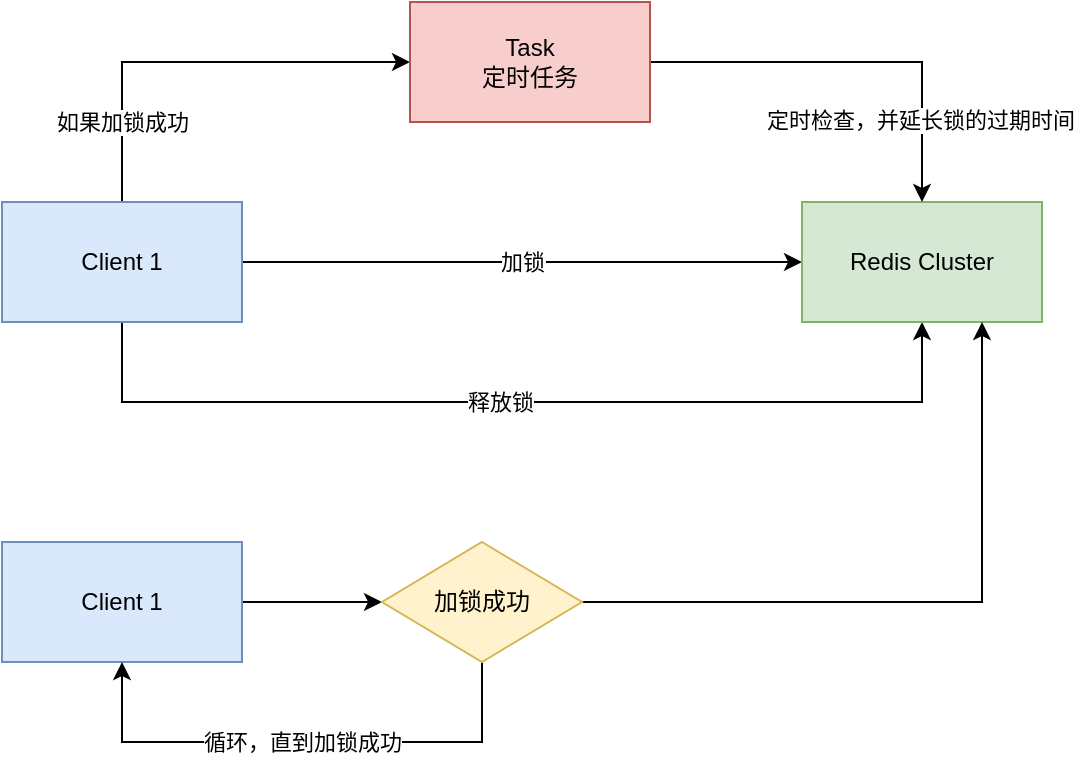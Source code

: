 <mxfile version="16.2.7" type="github">
  <diagram id="csS6xj0p1FMGxnhOgaVb" name="Page-1">
    <mxGraphModel dx="1186" dy="654" grid="1" gridSize="10" guides="1" tooltips="1" connect="1" arrows="1" fold="1" page="1" pageScale="1" pageWidth="827" pageHeight="1169" math="0" shadow="0">
      <root>
        <mxCell id="0" />
        <mxCell id="1" parent="0" />
        <mxCell id="evdlxrUFSpILPRqsL9f6-3" style="edgeStyle=orthogonalEdgeStyle;rounded=0;orthogonalLoop=1;jettySize=auto;html=1;exitX=1;exitY=0.5;exitDx=0;exitDy=0;" edge="1" parent="1" source="evdlxrUFSpILPRqsL9f6-1" target="evdlxrUFSpILPRqsL9f6-2">
          <mxGeometry relative="1" as="geometry" />
        </mxCell>
        <mxCell id="evdlxrUFSpILPRqsL9f6-4" value="加锁" style="edgeLabel;html=1;align=center;verticalAlign=middle;resizable=0;points=[];" vertex="1" connectable="0" parent="evdlxrUFSpILPRqsL9f6-3">
          <mxGeometry x="-0.093" y="1" relative="1" as="geometry">
            <mxPoint x="13" y="1" as="offset" />
          </mxGeometry>
        </mxCell>
        <mxCell id="evdlxrUFSpILPRqsL9f6-6" style="edgeStyle=orthogonalEdgeStyle;rounded=0;orthogonalLoop=1;jettySize=auto;html=1;exitX=0.5;exitY=0;exitDx=0;exitDy=0;entryX=0;entryY=0.5;entryDx=0;entryDy=0;" edge="1" parent="1" source="evdlxrUFSpILPRqsL9f6-1" target="evdlxrUFSpILPRqsL9f6-5">
          <mxGeometry relative="1" as="geometry" />
        </mxCell>
        <mxCell id="evdlxrUFSpILPRqsL9f6-8" value="如果加锁成功" style="edgeLabel;html=1;align=center;verticalAlign=middle;resizable=0;points=[];" vertex="1" connectable="0" parent="evdlxrUFSpILPRqsL9f6-6">
          <mxGeometry x="0.028" y="3" relative="1" as="geometry">
            <mxPoint x="-40" y="33" as="offset" />
          </mxGeometry>
        </mxCell>
        <mxCell id="evdlxrUFSpILPRqsL9f6-10" style="edgeStyle=orthogonalEdgeStyle;rounded=0;orthogonalLoop=1;jettySize=auto;html=1;exitX=0.5;exitY=1;exitDx=0;exitDy=0;entryX=0.5;entryY=1;entryDx=0;entryDy=0;" edge="1" parent="1" source="evdlxrUFSpILPRqsL9f6-1" target="evdlxrUFSpILPRqsL9f6-2">
          <mxGeometry relative="1" as="geometry">
            <Array as="points">
              <mxPoint x="214" y="300" />
              <mxPoint x="614" y="300" />
            </Array>
          </mxGeometry>
        </mxCell>
        <mxCell id="evdlxrUFSpILPRqsL9f6-11" value="释放锁" style="edgeLabel;html=1;align=center;verticalAlign=middle;resizable=0;points=[];" vertex="1" connectable="0" parent="evdlxrUFSpILPRqsL9f6-10">
          <mxGeometry x="-0.046" relative="1" as="geometry">
            <mxPoint as="offset" />
          </mxGeometry>
        </mxCell>
        <mxCell id="evdlxrUFSpILPRqsL9f6-1" value="Client 1" style="rounded=0;whiteSpace=wrap;html=1;fillColor=#dae8fc;strokeColor=#6c8ebf;" vertex="1" parent="1">
          <mxGeometry x="154" y="200" width="120" height="60" as="geometry" />
        </mxCell>
        <mxCell id="evdlxrUFSpILPRqsL9f6-2" value="Redis Cluster" style="rounded=0;whiteSpace=wrap;html=1;fillColor=#d5e8d4;strokeColor=#82b366;" vertex="1" parent="1">
          <mxGeometry x="554" y="200" width="120" height="60" as="geometry" />
        </mxCell>
        <mxCell id="evdlxrUFSpILPRqsL9f6-7" style="edgeStyle=orthogonalEdgeStyle;rounded=0;orthogonalLoop=1;jettySize=auto;html=1;exitX=1;exitY=0.5;exitDx=0;exitDy=0;entryX=0.5;entryY=0;entryDx=0;entryDy=0;" edge="1" parent="1" source="evdlxrUFSpILPRqsL9f6-5" target="evdlxrUFSpILPRqsL9f6-2">
          <mxGeometry relative="1" as="geometry" />
        </mxCell>
        <mxCell id="evdlxrUFSpILPRqsL9f6-9" value="定时检查，并延长锁的过期时间" style="edgeLabel;html=1;align=center;verticalAlign=middle;resizable=0;points=[];" vertex="1" connectable="0" parent="evdlxrUFSpILPRqsL9f6-7">
          <mxGeometry x="0.602" y="-1" relative="1" as="geometry">
            <mxPoint as="offset" />
          </mxGeometry>
        </mxCell>
        <mxCell id="evdlxrUFSpILPRqsL9f6-5" value="Task&lt;br&gt;定时任务" style="rounded=0;whiteSpace=wrap;html=1;fillColor=#f8cecc;strokeColor=#b85450;" vertex="1" parent="1">
          <mxGeometry x="358" y="100" width="120" height="60" as="geometry" />
        </mxCell>
        <mxCell id="evdlxrUFSpILPRqsL9f6-16" style="edgeStyle=orthogonalEdgeStyle;rounded=0;orthogonalLoop=1;jettySize=auto;html=1;exitX=1;exitY=0.5;exitDx=0;exitDy=0;entryX=0;entryY=0.5;entryDx=0;entryDy=0;" edge="1" parent="1" source="evdlxrUFSpILPRqsL9f6-12" target="evdlxrUFSpILPRqsL9f6-14">
          <mxGeometry relative="1" as="geometry" />
        </mxCell>
        <mxCell id="evdlxrUFSpILPRqsL9f6-12" value="Client 1" style="rounded=0;whiteSpace=wrap;html=1;fillColor=#dae8fc;strokeColor=#6c8ebf;" vertex="1" parent="1">
          <mxGeometry x="154" y="370" width="120" height="60" as="geometry" />
        </mxCell>
        <mxCell id="evdlxrUFSpILPRqsL9f6-15" style="edgeStyle=orthogonalEdgeStyle;rounded=0;orthogonalLoop=1;jettySize=auto;html=1;exitX=1;exitY=0.5;exitDx=0;exitDy=0;entryX=0.75;entryY=1;entryDx=0;entryDy=0;" edge="1" parent="1" source="evdlxrUFSpILPRqsL9f6-14" target="evdlxrUFSpILPRqsL9f6-2">
          <mxGeometry relative="1" as="geometry" />
        </mxCell>
        <mxCell id="evdlxrUFSpILPRqsL9f6-18" style="edgeStyle=orthogonalEdgeStyle;rounded=0;orthogonalLoop=1;jettySize=auto;html=1;exitX=0.5;exitY=1;exitDx=0;exitDy=0;entryX=0.5;entryY=1;entryDx=0;entryDy=0;" edge="1" parent="1" source="evdlxrUFSpILPRqsL9f6-14" target="evdlxrUFSpILPRqsL9f6-12">
          <mxGeometry relative="1" as="geometry">
            <Array as="points">
              <mxPoint x="394" y="470" />
              <mxPoint x="214" y="470" />
            </Array>
          </mxGeometry>
        </mxCell>
        <mxCell id="evdlxrUFSpILPRqsL9f6-19" value="循环，直到加锁成功" style="edgeLabel;html=1;align=center;verticalAlign=middle;resizable=0;points=[];" vertex="1" connectable="0" parent="evdlxrUFSpILPRqsL9f6-18">
          <mxGeometry x="-0.123" y="2" relative="1" as="geometry">
            <mxPoint x="-16" y="-2" as="offset" />
          </mxGeometry>
        </mxCell>
        <mxCell id="evdlxrUFSpILPRqsL9f6-14" value="加锁成功" style="rhombus;whiteSpace=wrap;html=1;fillColor=#fff2cc;strokeColor=#d6b656;" vertex="1" parent="1">
          <mxGeometry x="344" y="370" width="100" height="60" as="geometry" />
        </mxCell>
      </root>
    </mxGraphModel>
  </diagram>
</mxfile>

